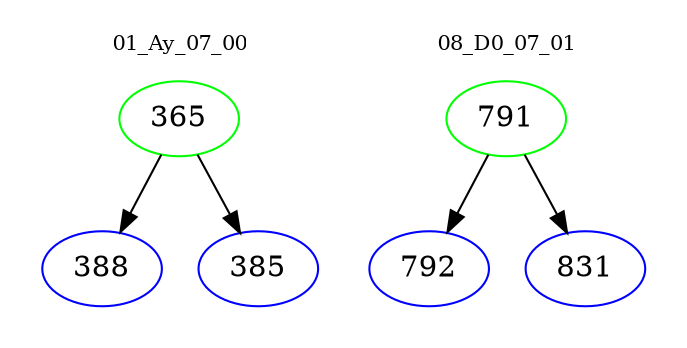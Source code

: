 digraph{
subgraph cluster_0 {
color = white
label = "01_Ay_07_00";
fontsize=10;
T0_365 [label="365", color="green"]
T0_365 -> T0_388 [color="black"]
T0_388 [label="388", color="blue"]
T0_365 -> T0_385 [color="black"]
T0_385 [label="385", color="blue"]
}
subgraph cluster_1 {
color = white
label = "08_D0_07_01";
fontsize=10;
T1_791 [label="791", color="green"]
T1_791 -> T1_792 [color="black"]
T1_792 [label="792", color="blue"]
T1_791 -> T1_831 [color="black"]
T1_831 [label="831", color="blue"]
}
}
